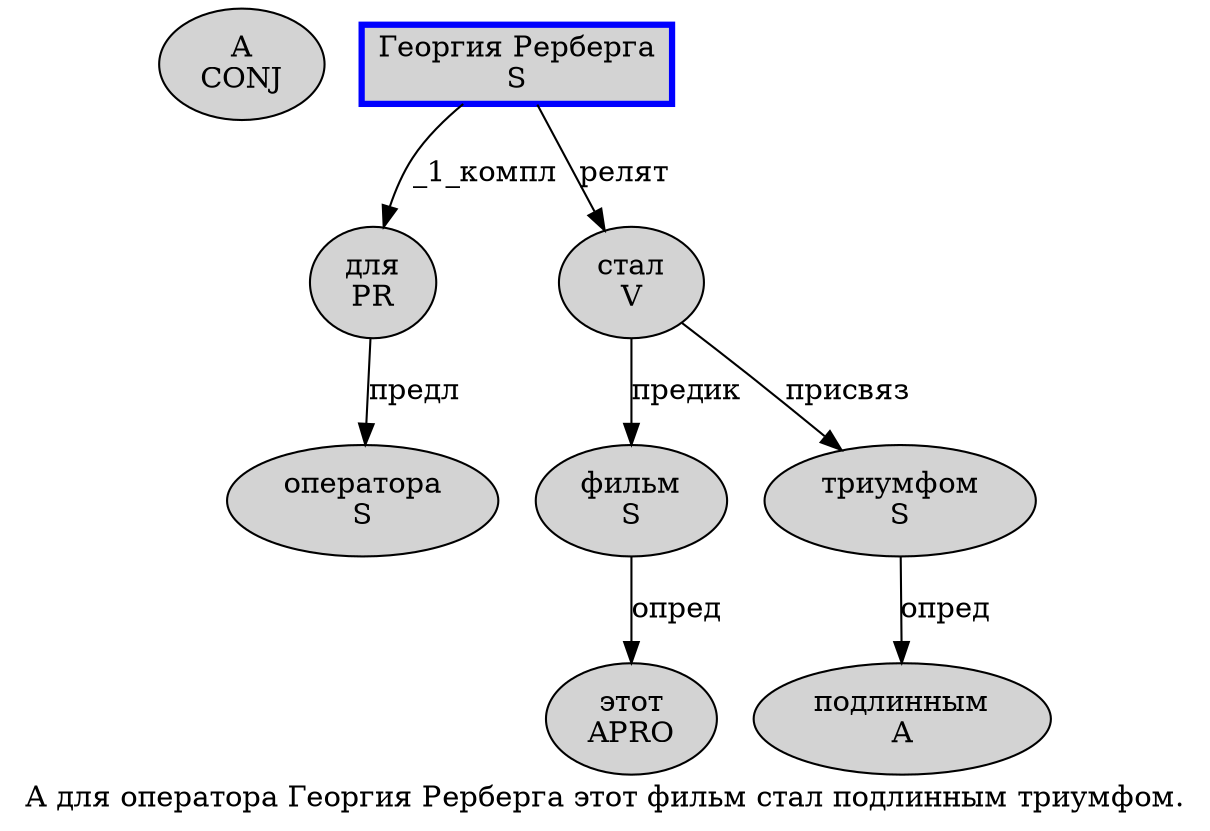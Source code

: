 digraph SENTENCE_2147 {
	graph [label="А для оператора Георгия Рерберга этот фильм стал подлинным триумфом."]
	node [style=filled]
		0 [label="А
CONJ" color="" fillcolor=lightgray penwidth=1 shape=ellipse]
		1 [label="для
PR" color="" fillcolor=lightgray penwidth=1 shape=ellipse]
		2 [label="оператора
S" color="" fillcolor=lightgray penwidth=1 shape=ellipse]
		3 [label="Георгия Рерберга
S" color=blue fillcolor=lightgray penwidth=3 shape=box]
		4 [label="этот
APRO" color="" fillcolor=lightgray penwidth=1 shape=ellipse]
		5 [label="фильм
S" color="" fillcolor=lightgray penwidth=1 shape=ellipse]
		6 [label="стал
V" color="" fillcolor=lightgray penwidth=1 shape=ellipse]
		7 [label="подлинным
A" color="" fillcolor=lightgray penwidth=1 shape=ellipse]
		8 [label="триумфом
S" color="" fillcolor=lightgray penwidth=1 shape=ellipse]
			5 -> 4 [label="опред"]
			8 -> 7 [label="опред"]
			1 -> 2 [label="предл"]
			3 -> 1 [label="_1_компл"]
			3 -> 6 [label="релят"]
			6 -> 5 [label="предик"]
			6 -> 8 [label="присвяз"]
}